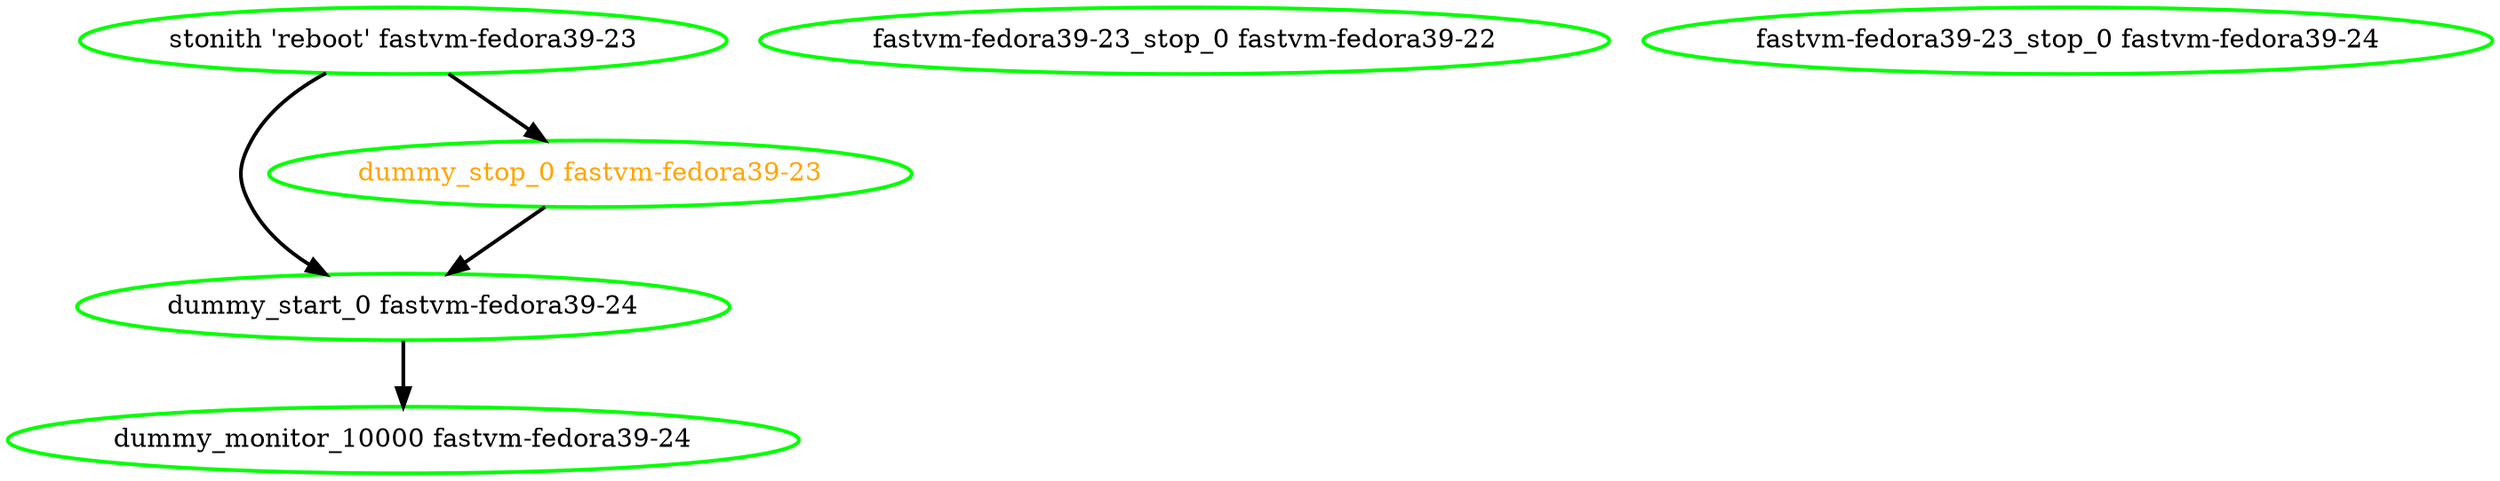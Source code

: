  digraph "g" {
"dummy_monitor_10000 fastvm-fedora39-24" [ style=bold color="green" fontcolor="black"]
"dummy_start_0 fastvm-fedora39-24" -> "dummy_monitor_10000 fastvm-fedora39-24" [ style = bold]
"dummy_start_0 fastvm-fedora39-24" [ style=bold color="green" fontcolor="black"]
"dummy_stop_0 fastvm-fedora39-23" -> "dummy_start_0 fastvm-fedora39-24" [ style = bold]
"dummy_stop_0 fastvm-fedora39-23" [ style=bold color="green" fontcolor="orange"]
"fastvm-fedora39-23_stop_0 fastvm-fedora39-22" [ style=bold color="green" fontcolor="black"]
"fastvm-fedora39-23_stop_0 fastvm-fedora39-24" [ style=bold color="green" fontcolor="black"]
"stonith 'reboot' fastvm-fedora39-23" -> "dummy_start_0 fastvm-fedora39-24" [ style = bold]
"stonith 'reboot' fastvm-fedora39-23" -> "dummy_stop_0 fastvm-fedora39-23" [ style = bold]
"stonith 'reboot' fastvm-fedora39-23" [ style=bold color="green" fontcolor="black"]
}
